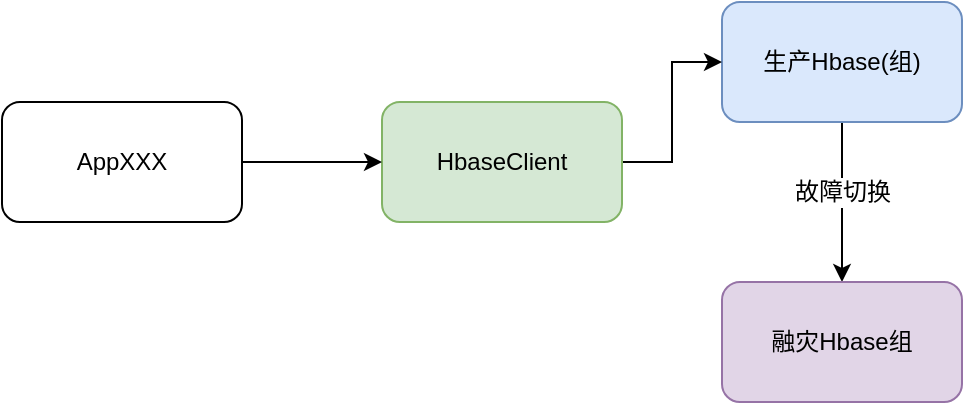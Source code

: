 <mxfile version="12.1.3" type="github" pages="1">
  <diagram id="aYsEaUvUP0FLvUqn6IlJ" name="第 1 页">
    <mxGraphModel dx="946" dy="548" grid="1" gridSize="10" guides="1" tooltips="1" connect="1" arrows="1" fold="1" page="1" pageScale="1" pageWidth="827" pageHeight="1169" math="0" shadow="0">
      <root>
        <mxCell id="0"/>
        <mxCell id="1" parent="0"/>
        <mxCell id="luNONWWymSiv_GSshOBo-7" value="" style="edgeStyle=orthogonalEdgeStyle;rounded=0;orthogonalLoop=1;jettySize=auto;html=1;" edge="1" parent="1" source="AUpaLKgfqosnF6g_r-Jh-1" target="luNONWWymSiv_GSshOBo-6">
          <mxGeometry relative="1" as="geometry"/>
        </mxCell>
        <mxCell id="luNONWWymSiv_GSshOBo-8" value="故障切换" style="text;html=1;resizable=0;points=[];align=center;verticalAlign=middle;labelBackgroundColor=#ffffff;" vertex="1" connectable="0" parent="luNONWWymSiv_GSshOBo-7">
          <mxGeometry x="-0.125" relative="1" as="geometry">
            <mxPoint as="offset"/>
          </mxGeometry>
        </mxCell>
        <mxCell id="AUpaLKgfqosnF6g_r-Jh-1" value="生产Hbase(组)" style="rounded=1;whiteSpace=wrap;html=1;fillColor=#dae8fc;strokeColor=#6c8ebf;" parent="1" vertex="1">
          <mxGeometry x="400" y="70" width="120" height="60" as="geometry"/>
        </mxCell>
        <mxCell id="luNONWWymSiv_GSshOBo-6" value="融灾Hbase组" style="rounded=1;whiteSpace=wrap;html=1;fillColor=#e1d5e7;strokeColor=#9673a6;" vertex="1" parent="1">
          <mxGeometry x="400" y="210" width="120" height="60" as="geometry"/>
        </mxCell>
        <mxCell id="luNONWWymSiv_GSshOBo-5" style="edgeStyle=orthogonalEdgeStyle;rounded=0;orthogonalLoop=1;jettySize=auto;html=1;exitX=1;exitY=0.5;exitDx=0;exitDy=0;" edge="1" parent="1" source="AUpaLKgfqosnF6g_r-Jh-6" target="AUpaLKgfqosnF6g_r-Jh-1">
          <mxGeometry relative="1" as="geometry"/>
        </mxCell>
        <mxCell id="AUpaLKgfqosnF6g_r-Jh-6" value="HbaseClient" style="rounded=1;whiteSpace=wrap;html=1;fillColor=#d5e8d4;strokeColor=#82b366;" parent="1" vertex="1">
          <mxGeometry x="230" y="120" width="120" height="60" as="geometry"/>
        </mxCell>
        <mxCell id="luNONWWymSiv_GSshOBo-2" value="" style="edgeStyle=orthogonalEdgeStyle;rounded=0;orthogonalLoop=1;jettySize=auto;html=1;" edge="1" parent="1" source="luNONWWymSiv_GSshOBo-1" target="AUpaLKgfqosnF6g_r-Jh-6">
          <mxGeometry relative="1" as="geometry"/>
        </mxCell>
        <mxCell id="luNONWWymSiv_GSshOBo-1" value="AppXXX" style="rounded=1;whiteSpace=wrap;html=1;" vertex="1" parent="1">
          <mxGeometry x="40" y="120" width="120" height="60" as="geometry"/>
        </mxCell>
      </root>
    </mxGraphModel>
  </diagram>
</mxfile>

